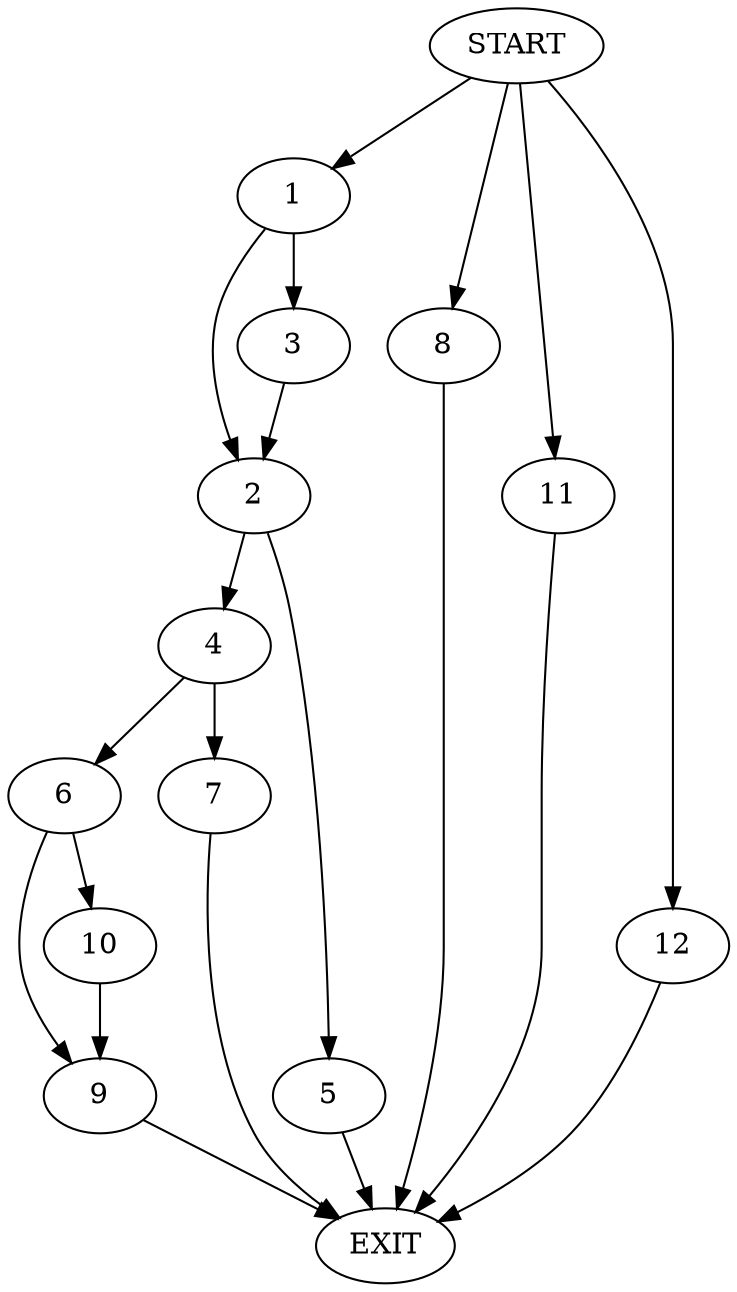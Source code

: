 digraph {
0 [label="START"]
13 [label="EXIT"]
0 -> 1
1 -> 2
1 -> 3
2 -> 4
2 -> 5
3 -> 2
4 -> 6
4 -> 7
5 -> 13
0 -> 8
8 -> 13
6 -> 9
6 -> 10
7 -> 13
0 -> 11
11 -> 13
10 -> 9
9 -> 13
0 -> 12
12 -> 13
}
